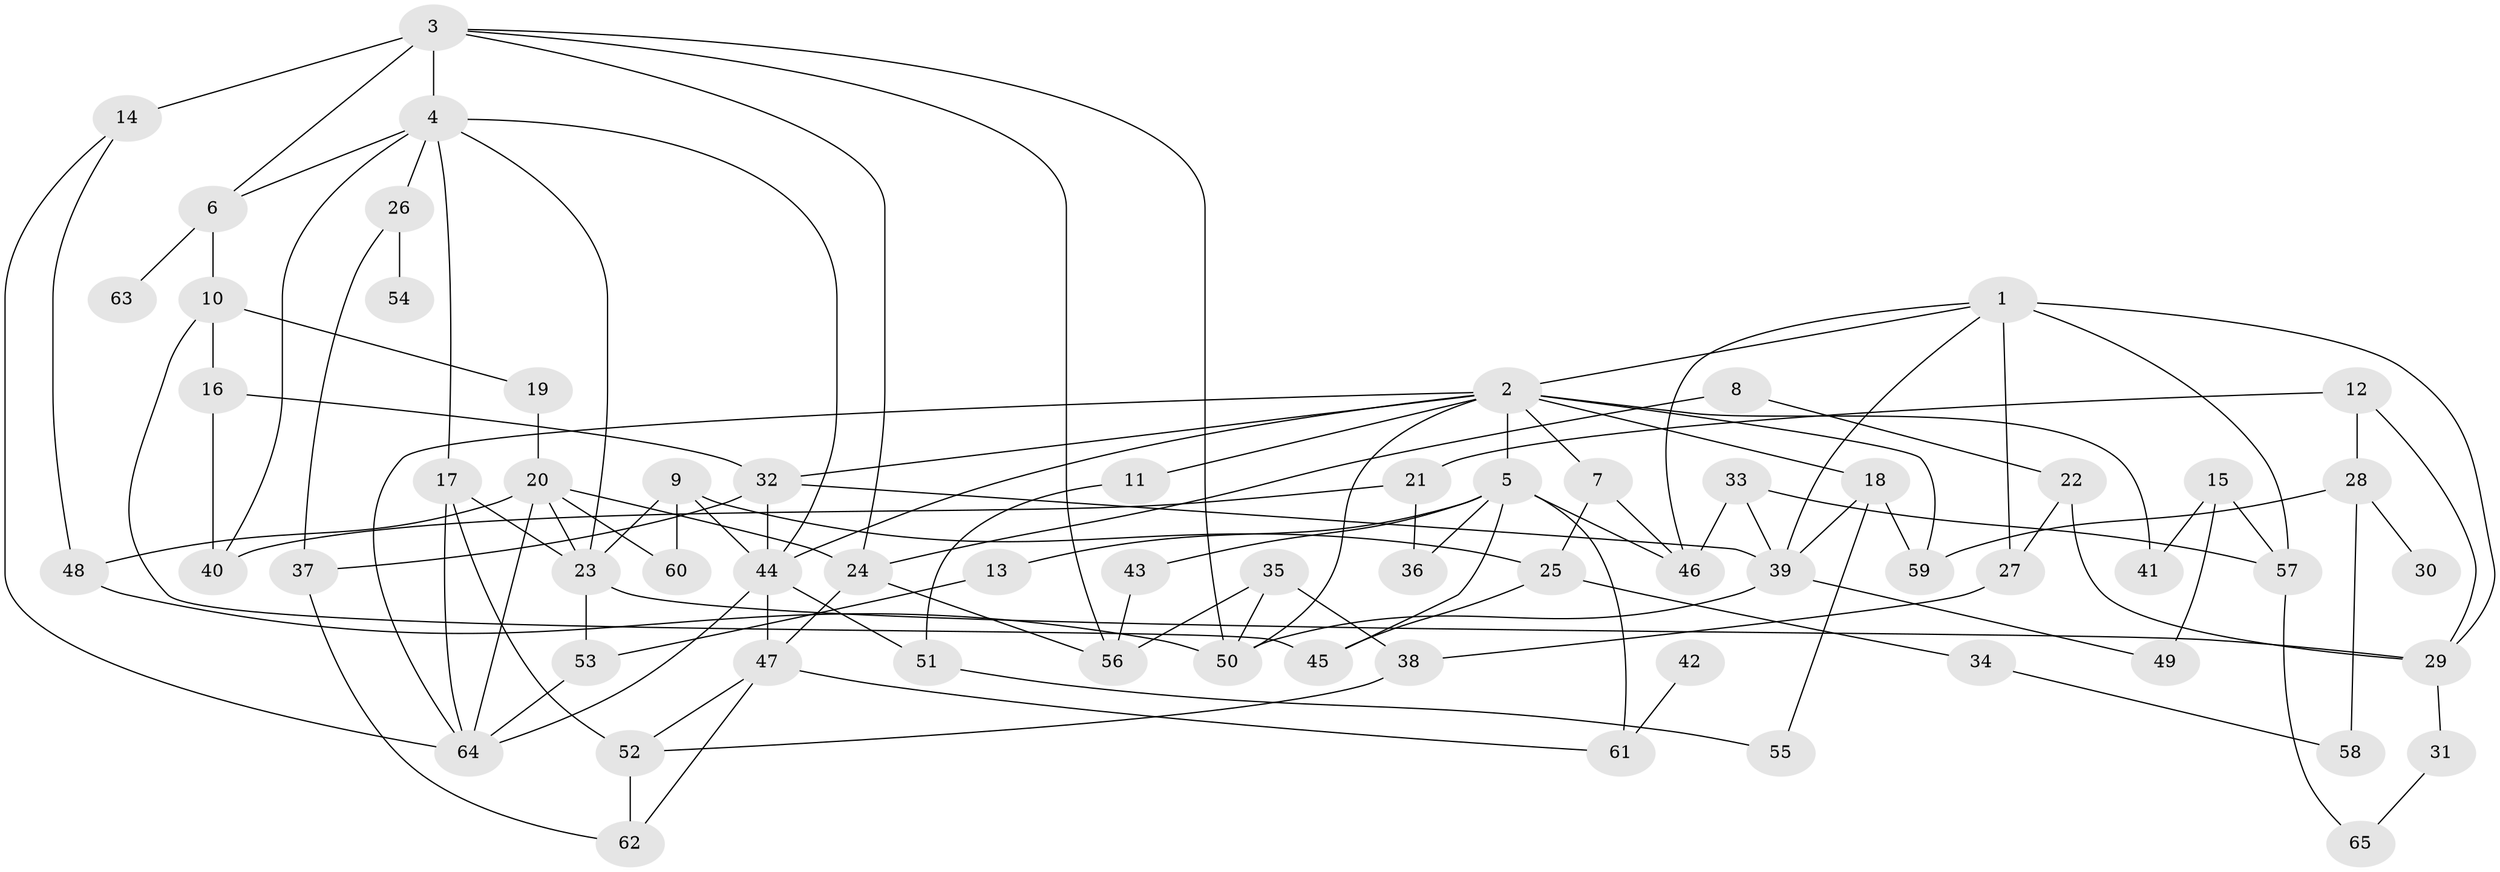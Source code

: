 // original degree distribution, {7: 0.007692307692307693, 10: 0.007692307692307693, 4: 0.16153846153846155, 6: 0.05384615384615385, 3: 0.2076923076923077, 5: 0.07692307692307693, 2: 0.33076923076923076, 1: 0.15384615384615385}
// Generated by graph-tools (version 1.1) at 2025/01/03/09/25 03:01:00]
// undirected, 65 vertices, 116 edges
graph export_dot {
graph [start="1"]
  node [color=gray90,style=filled];
  1;
  2;
  3;
  4;
  5;
  6;
  7;
  8;
  9;
  10;
  11;
  12;
  13;
  14;
  15;
  16;
  17;
  18;
  19;
  20;
  21;
  22;
  23;
  24;
  25;
  26;
  27;
  28;
  29;
  30;
  31;
  32;
  33;
  34;
  35;
  36;
  37;
  38;
  39;
  40;
  41;
  42;
  43;
  44;
  45;
  46;
  47;
  48;
  49;
  50;
  51;
  52;
  53;
  54;
  55;
  56;
  57;
  58;
  59;
  60;
  61;
  62;
  63;
  64;
  65;
  1 -- 2 [weight=1.0];
  1 -- 27 [weight=1.0];
  1 -- 29 [weight=1.0];
  1 -- 39 [weight=1.0];
  1 -- 46 [weight=1.0];
  1 -- 57 [weight=2.0];
  2 -- 5 [weight=1.0];
  2 -- 7 [weight=1.0];
  2 -- 11 [weight=1.0];
  2 -- 18 [weight=1.0];
  2 -- 32 [weight=1.0];
  2 -- 41 [weight=1.0];
  2 -- 44 [weight=1.0];
  2 -- 50 [weight=1.0];
  2 -- 59 [weight=1.0];
  2 -- 64 [weight=1.0];
  3 -- 4 [weight=1.0];
  3 -- 6 [weight=2.0];
  3 -- 14 [weight=2.0];
  3 -- 24 [weight=1.0];
  3 -- 50 [weight=2.0];
  3 -- 56 [weight=1.0];
  4 -- 6 [weight=1.0];
  4 -- 17 [weight=1.0];
  4 -- 23 [weight=1.0];
  4 -- 26 [weight=1.0];
  4 -- 40 [weight=1.0];
  4 -- 44 [weight=1.0];
  5 -- 13 [weight=1.0];
  5 -- 36 [weight=1.0];
  5 -- 43 [weight=1.0];
  5 -- 45 [weight=1.0];
  5 -- 46 [weight=1.0];
  5 -- 61 [weight=1.0];
  6 -- 10 [weight=1.0];
  6 -- 63 [weight=1.0];
  7 -- 25 [weight=1.0];
  7 -- 46 [weight=1.0];
  8 -- 22 [weight=1.0];
  8 -- 24 [weight=1.0];
  9 -- 23 [weight=1.0];
  9 -- 25 [weight=1.0];
  9 -- 44 [weight=1.0];
  9 -- 60 [weight=1.0];
  10 -- 16 [weight=1.0];
  10 -- 19 [weight=1.0];
  10 -- 45 [weight=2.0];
  11 -- 51 [weight=1.0];
  12 -- 21 [weight=1.0];
  12 -- 28 [weight=1.0];
  12 -- 29 [weight=1.0];
  13 -- 53 [weight=1.0];
  14 -- 48 [weight=1.0];
  14 -- 64 [weight=1.0];
  15 -- 41 [weight=1.0];
  15 -- 49 [weight=1.0];
  15 -- 57 [weight=1.0];
  16 -- 32 [weight=1.0];
  16 -- 40 [weight=1.0];
  17 -- 23 [weight=1.0];
  17 -- 52 [weight=2.0];
  17 -- 64 [weight=1.0];
  18 -- 39 [weight=1.0];
  18 -- 55 [weight=1.0];
  18 -- 59 [weight=1.0];
  19 -- 20 [weight=1.0];
  20 -- 23 [weight=1.0];
  20 -- 24 [weight=1.0];
  20 -- 48 [weight=1.0];
  20 -- 60 [weight=1.0];
  20 -- 64 [weight=1.0];
  21 -- 36 [weight=1.0];
  21 -- 40 [weight=1.0];
  22 -- 27 [weight=1.0];
  22 -- 29 [weight=1.0];
  23 -- 29 [weight=2.0];
  23 -- 53 [weight=2.0];
  24 -- 47 [weight=1.0];
  24 -- 56 [weight=1.0];
  25 -- 34 [weight=1.0];
  25 -- 45 [weight=1.0];
  26 -- 37 [weight=1.0];
  26 -- 54 [weight=1.0];
  27 -- 38 [weight=1.0];
  28 -- 30 [weight=1.0];
  28 -- 58 [weight=1.0];
  28 -- 59 [weight=1.0];
  29 -- 31 [weight=1.0];
  31 -- 65 [weight=1.0];
  32 -- 37 [weight=1.0];
  32 -- 39 [weight=1.0];
  32 -- 44 [weight=1.0];
  33 -- 39 [weight=1.0];
  33 -- 46 [weight=1.0];
  33 -- 57 [weight=1.0];
  34 -- 58 [weight=1.0];
  35 -- 38 [weight=1.0];
  35 -- 50 [weight=2.0];
  35 -- 56 [weight=1.0];
  37 -- 62 [weight=1.0];
  38 -- 52 [weight=1.0];
  39 -- 49 [weight=1.0];
  39 -- 50 [weight=1.0];
  42 -- 61 [weight=1.0];
  43 -- 56 [weight=1.0];
  44 -- 47 [weight=1.0];
  44 -- 51 [weight=1.0];
  44 -- 64 [weight=1.0];
  47 -- 52 [weight=1.0];
  47 -- 61 [weight=1.0];
  47 -- 62 [weight=1.0];
  48 -- 50 [weight=1.0];
  51 -- 55 [weight=1.0];
  52 -- 62 [weight=1.0];
  53 -- 64 [weight=1.0];
  57 -- 65 [weight=1.0];
}
